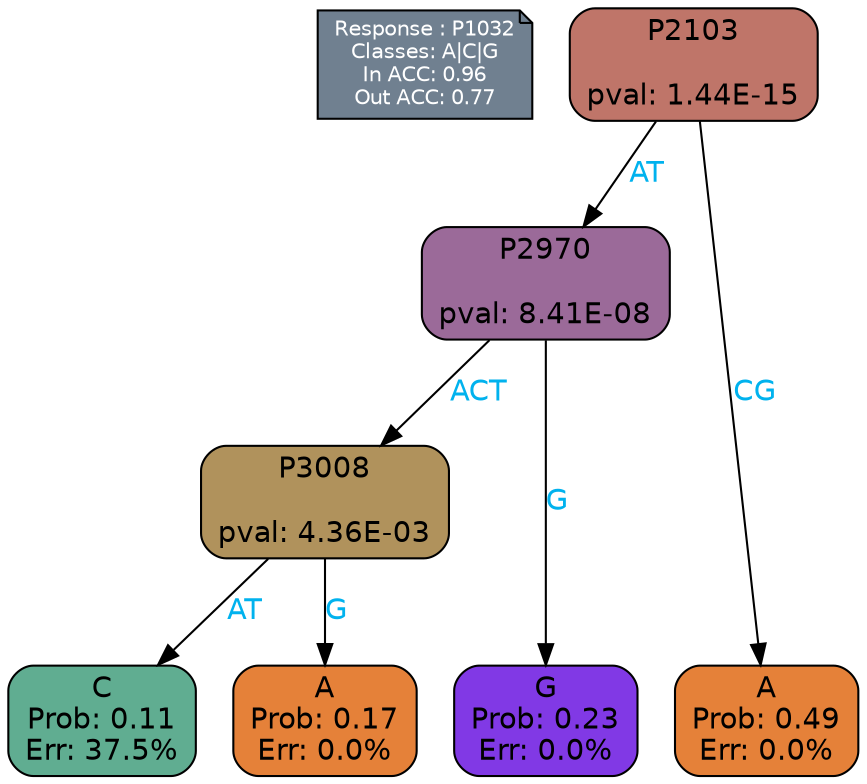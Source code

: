 digraph Tree {
node [shape=box, style="filled, rounded", color="black", fontname=helvetica] ;
graph [ranksep=equally, splines=polylines, bgcolor=transparent, dpi=600] ;
edge [fontname=helvetica] ;
LEGEND [label="Response : P1032
Classes: A|C|G
In ACC: 0.96
Out ACC: 0.77
",shape=note,align=left,style=filled,fillcolor="slategray",fontcolor="white",fontsize=10];1 [label="P2103

pval: 1.44E-15", fillcolor="#bf7569"] ;
2 [label="P2970

pval: 8.41E-08", fillcolor="#9b6a99"] ;
3 [label="P3008

pval: 4.36E-03", fillcolor="#b0925c"] ;
4 [label="C
Prob: 0.11
Err: 37.5%", fillcolor="#60ad91"] ;
5 [label="A
Prob: 0.17
Err: 0.0%", fillcolor="#e58139"] ;
6 [label="G
Prob: 0.23
Err: 0.0%", fillcolor="#8139e5"] ;
7 [label="A
Prob: 0.49
Err: 0.0%", fillcolor="#e58139"] ;
1 -> 2 [label="AT",fontcolor=deepskyblue2] ;
1 -> 7 [label="CG",fontcolor=deepskyblue2] ;
2 -> 3 [label="ACT",fontcolor=deepskyblue2] ;
2 -> 6 [label="G",fontcolor=deepskyblue2] ;
3 -> 4 [label="AT",fontcolor=deepskyblue2] ;
3 -> 5 [label="G",fontcolor=deepskyblue2] ;
{rank = same; 4;5;6;7;}{rank = same; LEGEND;1;}}